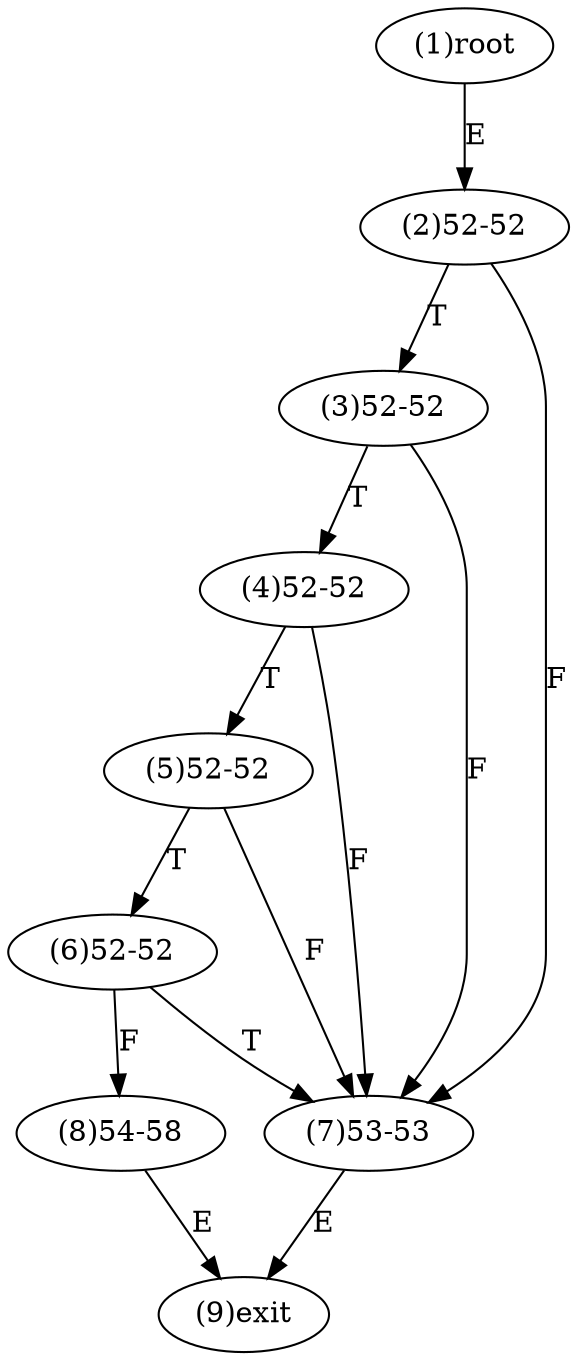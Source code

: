 digraph "" { 
1[ label="(1)root"];
2[ label="(2)52-52"];
3[ label="(3)52-52"];
4[ label="(4)52-52"];
5[ label="(5)52-52"];
6[ label="(6)52-52"];
7[ label="(7)53-53"];
8[ label="(8)54-58"];
9[ label="(9)exit"];
1->2[ label="E"];
2->7[ label="F"];
2->3[ label="T"];
3->7[ label="F"];
3->4[ label="T"];
4->7[ label="F"];
4->5[ label="T"];
5->7[ label="F"];
5->6[ label="T"];
6->8[ label="F"];
6->7[ label="T"];
7->9[ label="E"];
8->9[ label="E"];
}